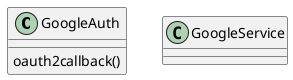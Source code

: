 @startuml classes_google_account
set namespaceSeparator none
class "GoogleAuth" as odoo_src.odoo.addons.google_account.controllers.main.GoogleAuth {
  oauth2callback()
}
class "GoogleService" as odoo_src.odoo.addons.google_account.models.google_service.GoogleService {
}
@enduml
